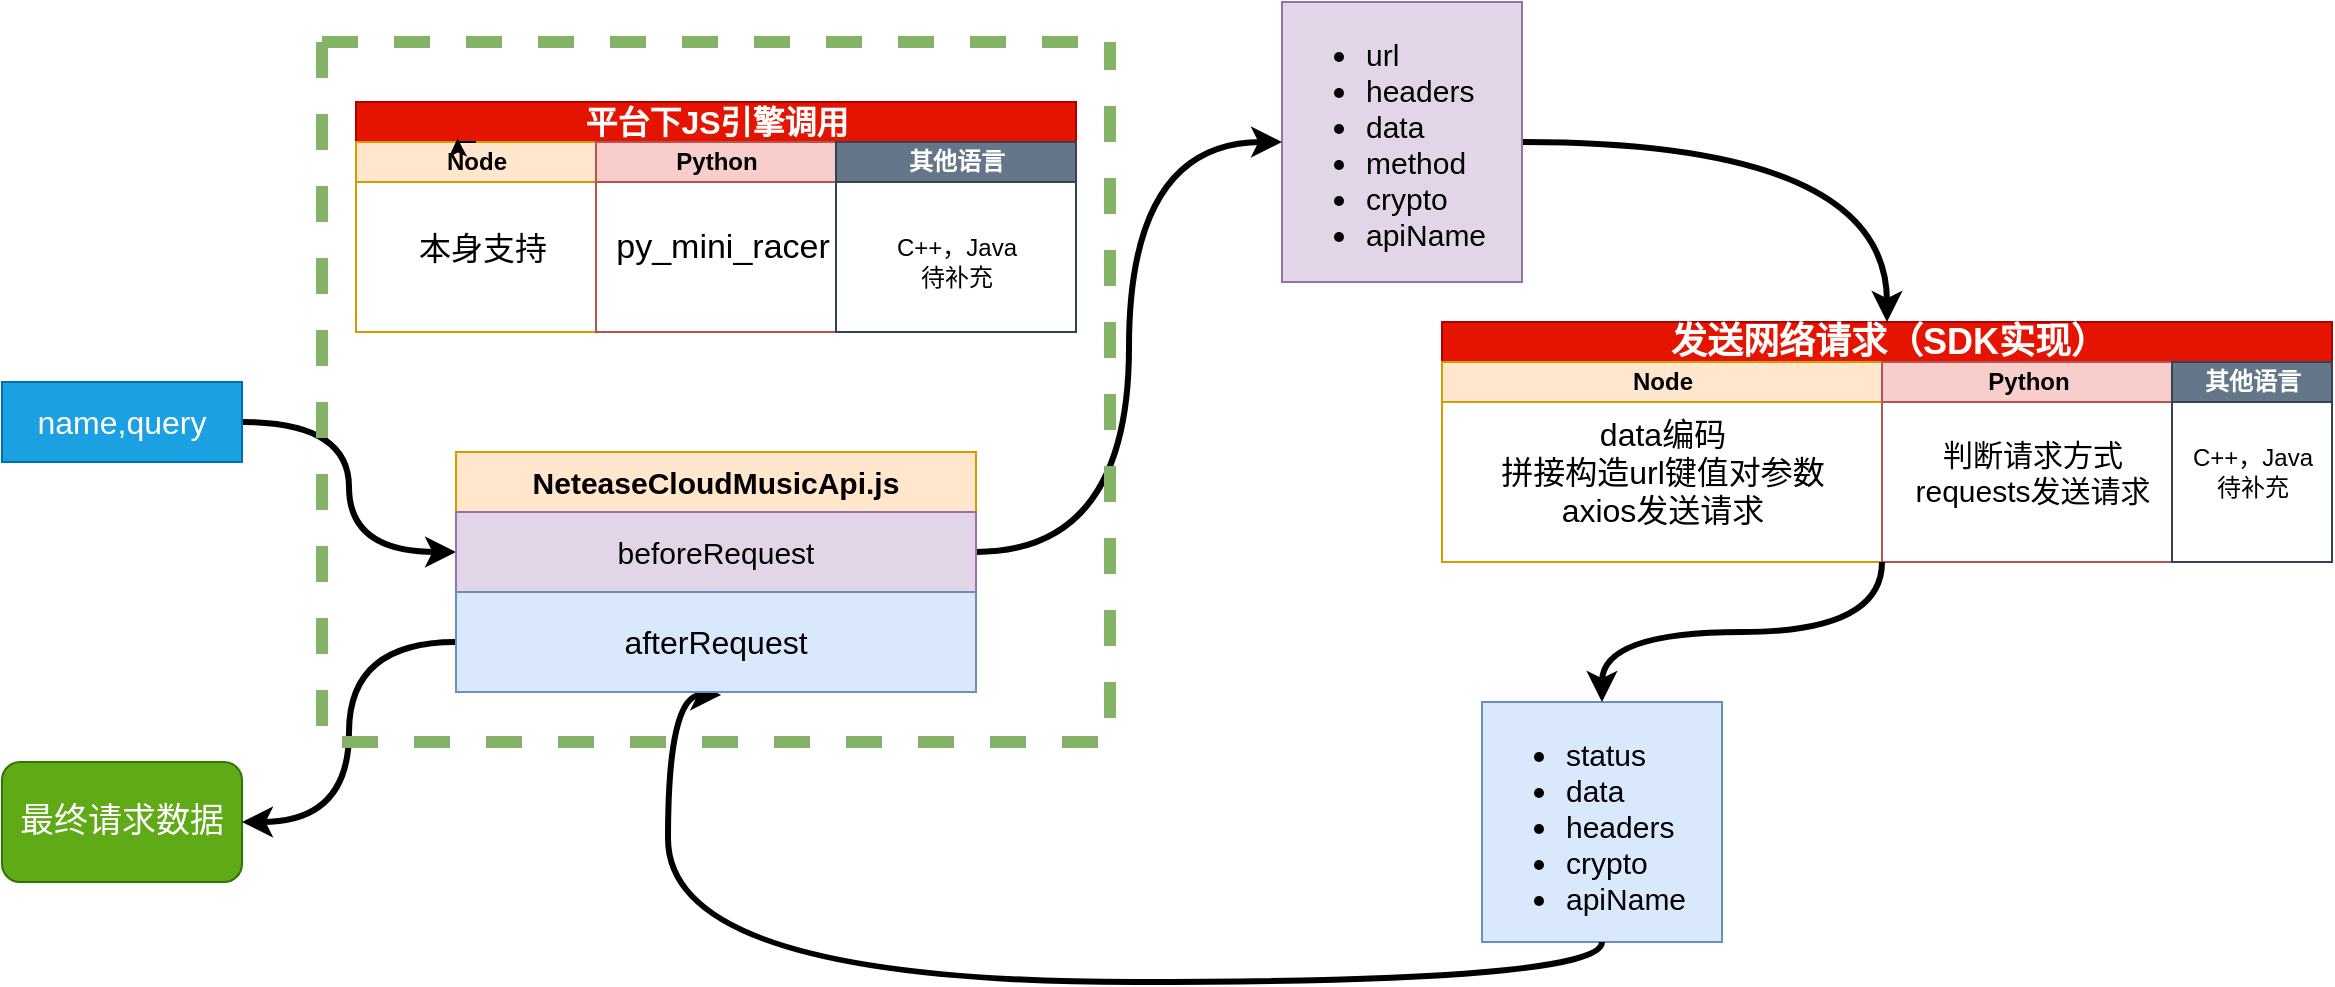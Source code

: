 <mxfile version="22.1.11" type="device">
  <diagram id="C5RBs43oDa-KdzZeNtuy" name="Page-1">
    <mxGraphModel dx="1313" dy="1867" grid="1" gridSize="10" guides="1" tooltips="1" connect="1" arrows="1" fold="1" page="1" pageScale="1" pageWidth="827" pageHeight="1169" math="0" shadow="0">
      <root>
        <mxCell id="WIyWlLk6GJQsqaUBKTNV-0" />
        <mxCell id="WIyWlLk6GJQsqaUBKTNV-1" parent="WIyWlLk6GJQsqaUBKTNV-0" />
        <mxCell id="uce8n3zWTAl_jad-7OEl-8" style="edgeStyle=orthogonalEdgeStyle;rounded=0;orthogonalLoop=1;jettySize=auto;html=1;exitX=1;exitY=0.5;exitDx=0;exitDy=0;entryX=0;entryY=0.5;entryDx=0;entryDy=0;curved=1;strokeWidth=3;" edge="1" parent="WIyWlLk6GJQsqaUBKTNV-1" source="uce8n3zWTAl_jad-7OEl-5" target="uce8n3zWTAl_jad-7OEl-2">
          <mxGeometry relative="1" as="geometry" />
        </mxCell>
        <mxCell id="uce8n3zWTAl_jad-7OEl-5" value="&lt;font style=&quot;font-size: 16px;&quot;&gt;name,query&lt;/font&gt;" style="rounded=0;whiteSpace=wrap;html=1;fillColor=#1ba1e2;fontColor=#ffffff;strokeColor=#006EAF;" vertex="1" parent="WIyWlLk6GJQsqaUBKTNV-1">
          <mxGeometry x="40" y="90" width="120" height="40" as="geometry" />
        </mxCell>
        <mxCell id="uce8n3zWTAl_jad-7OEl-9" value="&lt;font style=&quot;font-size: 18px;&quot;&gt;发送网络请求（SDK实现）&lt;/font&gt;" style="swimlane;childLayout=stackLayout;resizeParent=1;resizeParentMax=0;startSize=20;html=1;fillColor=#e51400;strokeColor=#B20000;fontColor=#ffffff;" vertex="1" parent="WIyWlLk6GJQsqaUBKTNV-1">
          <mxGeometry x="760" y="60" width="445" height="120" as="geometry" />
        </mxCell>
        <mxCell id="uce8n3zWTAl_jad-7OEl-10" value="Node" style="swimlane;startSize=20;html=1;fillColor=#ffe6cc;strokeColor=#d79b00;" vertex="1" parent="uce8n3zWTAl_jad-7OEl-9">
          <mxGeometry y="20" width="220" height="100" as="geometry" />
        </mxCell>
        <mxCell id="uce8n3zWTAl_jad-7OEl-18" value="&lt;div&gt;&lt;font style=&quot;font-size: 16px;&quot;&gt;data编码&lt;/font&gt;&lt;/div&gt;&lt;div&gt;&lt;font style=&quot;font-size: 16px;&quot;&gt;拼接构造url键值对参数&lt;/font&gt;&lt;/div&gt;&lt;div&gt;&lt;font style=&quot;font-size: 16px;&quot;&gt;axios发送请求&lt;br&gt;&lt;/font&gt;&lt;/div&gt;" style="text;html=1;align=center;verticalAlign=middle;resizable=0;points=[];autosize=1;strokeColor=none;fillColor=none;" vertex="1" parent="uce8n3zWTAl_jad-7OEl-10">
          <mxGeometry x="15" y="20" width="190" height="70" as="geometry" />
        </mxCell>
        <mxCell id="uce8n3zWTAl_jad-7OEl-11" value="Python" style="swimlane;startSize=20;html=1;fillColor=#f8cecc;strokeColor=#b85450;" vertex="1" parent="uce8n3zWTAl_jad-7OEl-9">
          <mxGeometry x="220" y="20" width="145" height="100" as="geometry" />
        </mxCell>
        <mxCell id="uce8n3zWTAl_jad-7OEl-19" value="&lt;div style=&quot;font-size: 15px;&quot;&gt;&lt;font style=&quot;font-size: 15px;&quot;&gt;判断请求方式&lt;/font&gt;&lt;/div&gt;&lt;div style=&quot;font-size: 15px;&quot;&gt;&lt;font style=&quot;font-size: 15px;&quot;&gt;requests发送请求&lt;font style=&quot;font-size: 15px;&quot;&gt;&lt;br&gt;&lt;/font&gt;&lt;/font&gt;&lt;/div&gt;" style="text;html=1;align=center;verticalAlign=middle;resizable=0;points=[];autosize=1;strokeColor=none;fillColor=none;" vertex="1" parent="uce8n3zWTAl_jad-7OEl-11">
          <mxGeometry x="5" y="30" width="140" height="50" as="geometry" />
        </mxCell>
        <mxCell id="uce8n3zWTAl_jad-7OEl-12" value="其他语言" style="swimlane;startSize=20;html=1;fillColor=#647687;fontColor=#ffffff;strokeColor=#314354;" vertex="1" parent="uce8n3zWTAl_jad-7OEl-9">
          <mxGeometry x="365" y="20" width="80" height="100" as="geometry" />
        </mxCell>
        <mxCell id="uce8n3zWTAl_jad-7OEl-21" value="&lt;div&gt;C++，Java&lt;/div&gt;&lt;div&gt;待补充&lt;/div&gt;" style="text;html=1;align=center;verticalAlign=middle;resizable=0;points=[];autosize=1;strokeColor=none;fillColor=none;" vertex="1" parent="uce8n3zWTAl_jad-7OEl-12">
          <mxGeometry y="35" width="80" height="40" as="geometry" />
        </mxCell>
        <mxCell id="uce8n3zWTAl_jad-7OEl-17" style="edgeStyle=orthogonalEdgeStyle;rounded=0;orthogonalLoop=1;jettySize=auto;html=1;exitX=1;exitY=0.5;exitDx=0;exitDy=0;curved=1;strokeWidth=3;" edge="1" parent="WIyWlLk6GJQsqaUBKTNV-1" source="uce8n3zWTAl_jad-7OEl-14" target="uce8n3zWTAl_jad-7OEl-9">
          <mxGeometry relative="1" as="geometry" />
        </mxCell>
        <mxCell id="uce8n3zWTAl_jad-7OEl-14" value="&lt;ul style=&quot;font-size: 15px;&quot;&gt;&lt;li&gt;url&lt;br&gt;&lt;/li&gt;&lt;li&gt;headers&lt;/li&gt;&lt;li&gt;data&lt;/li&gt;&lt;li&gt;method&lt;/li&gt;&lt;li&gt;crypto&lt;/li&gt;&lt;li&gt;apiName&lt;br&gt;&lt;/li&gt;&lt;/ul&gt;" style="text;strokeColor=#9673a6;fillColor=#e1d5e7;html=1;whiteSpace=wrap;verticalAlign=middle;overflow=hidden;" vertex="1" parent="WIyWlLk6GJQsqaUBKTNV-1">
          <mxGeometry x="680" y="-100" width="120" height="140" as="geometry" />
        </mxCell>
        <mxCell id="uce8n3zWTAl_jad-7OEl-16" style="edgeStyle=orthogonalEdgeStyle;rounded=0;orthogonalLoop=1;jettySize=auto;html=1;exitX=1;exitY=0.5;exitDx=0;exitDy=0;entryX=0;entryY=0.5;entryDx=0;entryDy=0;curved=1;strokeWidth=3;" edge="1" parent="WIyWlLk6GJQsqaUBKTNV-1" source="uce8n3zWTAl_jad-7OEl-2" target="uce8n3zWTAl_jad-7OEl-14">
          <mxGeometry relative="1" as="geometry" />
        </mxCell>
        <mxCell id="uce8n3zWTAl_jad-7OEl-25" value="&lt;ul style=&quot;font-size: 15px;&quot;&gt;&lt;li&gt;status&lt;/li&gt;&lt;li&gt;data&lt;/li&gt;&lt;li&gt;headers&lt;/li&gt;&lt;li&gt;crypto&lt;/li&gt;&lt;li&gt;apiName&lt;br&gt;&lt;/li&gt;&lt;/ul&gt;" style="text;strokeColor=#6c8ebf;fillColor=#dae8fc;html=1;whiteSpace=wrap;verticalAlign=middle;overflow=hidden;" vertex="1" parent="WIyWlLk6GJQsqaUBKTNV-1">
          <mxGeometry x="780" y="250" width="120" height="120" as="geometry" />
        </mxCell>
        <mxCell id="uce8n3zWTAl_jad-7OEl-26" style="edgeStyle=orthogonalEdgeStyle;rounded=0;orthogonalLoop=1;jettySize=auto;html=1;exitX=1;exitY=1;exitDx=0;exitDy=0;entryX=0.5;entryY=0;entryDx=0;entryDy=0;curved=1;strokeWidth=3;" edge="1" parent="WIyWlLk6GJQsqaUBKTNV-1" source="uce8n3zWTAl_jad-7OEl-10" target="uce8n3zWTAl_jad-7OEl-25">
          <mxGeometry relative="1" as="geometry" />
        </mxCell>
        <mxCell id="uce8n3zWTAl_jad-7OEl-27" style="edgeStyle=orthogonalEdgeStyle;rounded=0;orthogonalLoop=1;jettySize=auto;html=1;exitX=0.5;exitY=1;exitDx=0;exitDy=0;entryX=0.51;entryY=1.029;entryDx=0;entryDy=0;entryPerimeter=0;curved=1;strokeWidth=3;" edge="1" parent="WIyWlLk6GJQsqaUBKTNV-1" source="uce8n3zWTAl_jad-7OEl-25" target="uce8n3zWTAl_jad-7OEl-3">
          <mxGeometry relative="1" as="geometry">
            <Array as="points">
              <mxPoint x="840" y="390" />
              <mxPoint x="373" y="390" />
            </Array>
          </mxGeometry>
        </mxCell>
        <mxCell id="uce8n3zWTAl_jad-7OEl-34" value="&lt;font style=&quot;font-size: 17px;&quot;&gt;最终请求数据&lt;/font&gt;" style="rounded=1;whiteSpace=wrap;html=1;fillColor=#60a917;fontColor=#ffffff;strokeColor=#2D7600;" vertex="1" parent="WIyWlLk6GJQsqaUBKTNV-1">
          <mxGeometry x="40" y="280" width="120" height="60" as="geometry" />
        </mxCell>
        <mxCell id="uce8n3zWTAl_jad-7OEl-32" style="edgeStyle=orthogonalEdgeStyle;rounded=0;orthogonalLoop=1;jettySize=auto;html=1;exitX=0;exitY=0.5;exitDx=0;exitDy=0;entryX=1;entryY=0.5;entryDx=0;entryDy=0;curved=1;strokeWidth=3;" edge="1" parent="WIyWlLk6GJQsqaUBKTNV-1" source="uce8n3zWTAl_jad-7OEl-3" target="uce8n3zWTAl_jad-7OEl-34">
          <mxGeometry relative="1" as="geometry">
            <mxPoint x="140" y="225.308" as="targetPoint" />
          </mxGeometry>
        </mxCell>
        <mxCell id="uce8n3zWTAl_jad-7OEl-36" value="" style="swimlane;startSize=0;fillColor=#d5e8d4;gradientColor=default;strokeColor=#82b366;strokeWidth=6;dashed=1;" vertex="1" parent="WIyWlLk6GJQsqaUBKTNV-1">
          <mxGeometry x="200" y="-80" width="394" height="350" as="geometry" />
        </mxCell>
        <mxCell id="uce8n3zWTAl_jad-7OEl-38" value="&lt;font style=&quot;font-size: 16px;&quot;&gt;平台下JS引擎调用&lt;/font&gt;" style="swimlane;childLayout=stackLayout;resizeParent=1;resizeParentMax=0;startSize=20;html=1;fillColor=#e51400;fontColor=#ffffff;strokeColor=#B20000;" vertex="1" parent="uce8n3zWTAl_jad-7OEl-36">
          <mxGeometry x="17" y="30" width="360" height="115" as="geometry" />
        </mxCell>
        <mxCell id="uce8n3zWTAl_jad-7OEl-39" value="Node" style="swimlane;startSize=20;html=1;fillColor=#ffe6cc;strokeColor=#d79b00;" vertex="1" parent="uce8n3zWTAl_jad-7OEl-38">
          <mxGeometry y="20" width="120" height="95" as="geometry" />
        </mxCell>
        <mxCell id="uce8n3zWTAl_jad-7OEl-40" value="Python" style="swimlane;startSize=20;html=1;fillColor=#f8cecc;strokeColor=#b85450;" vertex="1" parent="uce8n3zWTAl_jad-7OEl-38">
          <mxGeometry x="120" y="20" width="120" height="95" as="geometry" />
        </mxCell>
        <mxCell id="uce8n3zWTAl_jad-7OEl-41" value="其他语言" style="swimlane;startSize=20;html=1;fillColor=#647687;fontColor=#ffffff;strokeColor=#314354;" vertex="1" parent="uce8n3zWTAl_jad-7OEl-38">
          <mxGeometry x="240" y="20" width="120" height="95" as="geometry" />
        </mxCell>
        <mxCell id="uce8n3zWTAl_jad-7OEl-46" value="&lt;div&gt;C++，Java&lt;/div&gt;&lt;div&gt;待补充&lt;/div&gt;" style="text;html=1;align=center;verticalAlign=middle;resizable=0;points=[];autosize=1;strokeColor=none;fillColor=none;" vertex="1" parent="uce8n3zWTAl_jad-7OEl-41">
          <mxGeometry x="20" y="40" width="80" height="40" as="geometry" />
        </mxCell>
        <mxCell id="uce8n3zWTAl_jad-7OEl-42" style="edgeStyle=orthogonalEdgeStyle;rounded=0;orthogonalLoop=1;jettySize=auto;html=1;exitX=0.5;exitY=0;exitDx=0;exitDy=0;entryX=0.423;entryY=-0.018;entryDx=0;entryDy=0;entryPerimeter=0;" edge="1" parent="uce8n3zWTAl_jad-7OEl-38" source="uce8n3zWTAl_jad-7OEl-39" target="uce8n3zWTAl_jad-7OEl-39">
          <mxGeometry relative="1" as="geometry" />
        </mxCell>
        <mxCell id="uce8n3zWTAl_jad-7OEl-1" value="&lt;b&gt;&lt;font style=&quot;font-size: 15px;&quot;&gt;NeteaseCloudMusicApi.js&lt;/font&gt;&lt;/b&gt;" style="swimlane;fontStyle=0;childLayout=stackLayout;horizontal=1;startSize=30;horizontalStack=0;resizeParent=1;resizeParentMax=0;resizeLast=0;collapsible=1;marginBottom=0;whiteSpace=wrap;html=1;fillColor=#ffe6cc;strokeColor=#d79b00;" vertex="1" parent="uce8n3zWTAl_jad-7OEl-36">
          <mxGeometry x="67" y="205" width="260" height="120" as="geometry" />
        </mxCell>
        <mxCell id="uce8n3zWTAl_jad-7OEl-2" value="&lt;div style=&quot;font-size: 13px;&quot; align=&quot;center&quot;&gt;&lt;font style=&quot;font-size: 15px;&quot;&gt;beforeRequest&lt;/font&gt;&lt;/div&gt;" style="text;strokeColor=#9673a6;fillColor=#e1d5e7;align=center;verticalAlign=middle;spacingLeft=4;spacingRight=4;overflow=hidden;points=[[0,0.5],[1,0.5]];portConstraint=eastwest;rotatable=0;whiteSpace=wrap;html=1;resizeHeight=1;" vertex="1" parent="uce8n3zWTAl_jad-7OEl-1">
          <mxGeometry y="30" width="260" height="40" as="geometry" />
        </mxCell>
        <mxCell id="uce8n3zWTAl_jad-7OEl-3" value="&lt;div style=&quot;font-size: 13px;&quot; align=&quot;center&quot;&gt;&lt;font style=&quot;font-size: 16px;&quot;&gt;afterRequest&lt;/font&gt;&lt;/div&gt;" style="text;strokeColor=#6c8ebf;fillColor=#dae8fc;align=center;verticalAlign=middle;spacingLeft=4;spacingRight=4;overflow=hidden;points=[[0,0.5],[1,0.5]];portConstraint=eastwest;rotatable=0;whiteSpace=wrap;html=1;" vertex="1" parent="uce8n3zWTAl_jad-7OEl-1">
          <mxGeometry y="70" width="260" height="50" as="geometry" />
        </mxCell>
        <mxCell id="uce8n3zWTAl_jad-7OEl-44" value="&lt;font style=&quot;font-size: 16px;&quot;&gt;本身支持&lt;/font&gt;" style="text;html=1;align=center;verticalAlign=middle;resizable=0;points=[];autosize=1;strokeColor=none;fillColor=none;" vertex="1" parent="WIyWlLk6GJQsqaUBKTNV-1">
          <mxGeometry x="235" y="8" width="90" height="30" as="geometry" />
        </mxCell>
        <mxCell id="uce8n3zWTAl_jad-7OEl-45" value="&lt;font style=&quot;font-size: 17px;&quot;&gt;py_mini_racer&lt;/font&gt;" style="text;html=1;align=center;verticalAlign=middle;resizable=0;points=[];autosize=1;strokeColor=none;fillColor=none;" vertex="1" parent="WIyWlLk6GJQsqaUBKTNV-1">
          <mxGeometry x="335" y="8" width="130" height="30" as="geometry" />
        </mxCell>
      </root>
    </mxGraphModel>
  </diagram>
</mxfile>
